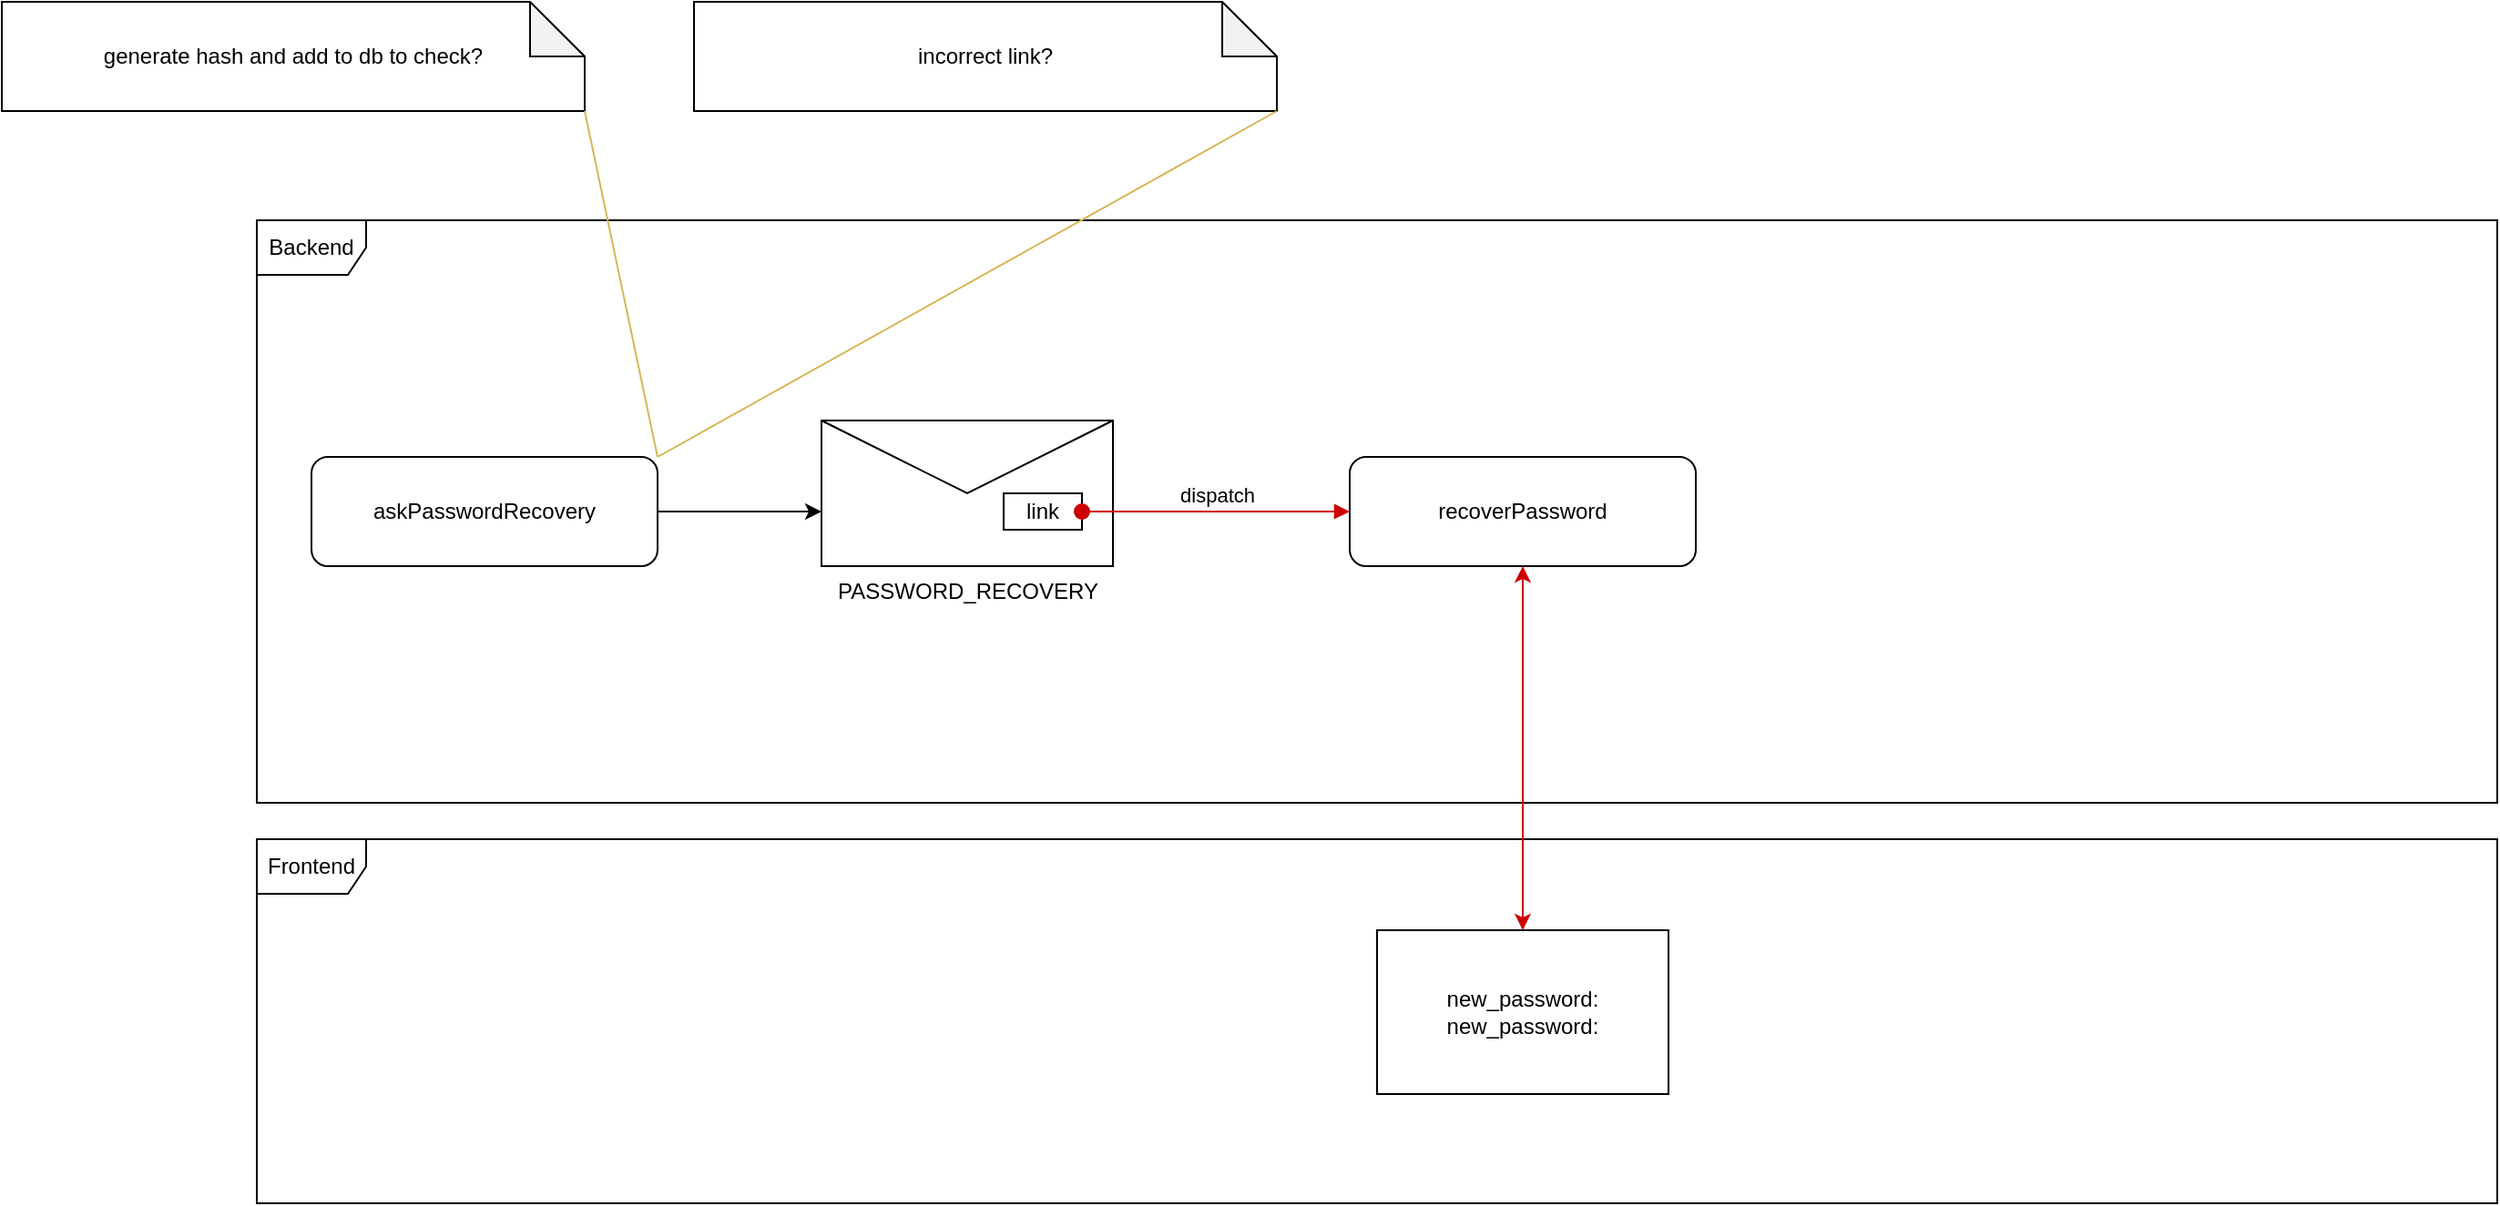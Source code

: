 <mxfile version="20.8.5" type="github">
  <diagram id="5QnRhUUN0Y40jTppPOHW" name="Страница 1">
    <mxGraphModel dx="2220" dy="729" grid="1" gridSize="10" guides="1" tooltips="1" connect="1" arrows="1" fold="1" page="1" pageScale="1" pageWidth="827" pageHeight="1169" math="0" shadow="0">
      <root>
        <mxCell id="0" />
        <mxCell id="1" parent="0" />
        <mxCell id="zkoDi4h2PqwihJVOjVi--6" value="Backend" style="shape=umlFrame;whiteSpace=wrap;html=1;" vertex="1" parent="1">
          <mxGeometry x="30" y="340" width="1230" height="320" as="geometry" />
        </mxCell>
        <mxCell id="zkoDi4h2PqwihJVOjVi--1" value="askPasswordRecovery" style="rounded=1;whiteSpace=wrap;html=1;" vertex="1" parent="1">
          <mxGeometry x="60" y="470" width="190" height="60" as="geometry" />
        </mxCell>
        <mxCell id="zkoDi4h2PqwihJVOjVi--2" value="recoverPassword" style="rounded=1;whiteSpace=wrap;html=1;" vertex="1" parent="1">
          <mxGeometry x="630" y="470" width="190" height="60" as="geometry" />
        </mxCell>
        <mxCell id="zkoDi4h2PqwihJVOjVi--4" value="PASSWORD_RECOVERY" style="shape=message;html=1;html=1;outlineConnect=0;labelPosition=center;verticalLabelPosition=bottom;align=center;verticalAlign=top;" vertex="1" parent="1">
          <mxGeometry x="340" y="450" width="160" height="80" as="geometry" />
        </mxCell>
        <mxCell id="zkoDi4h2PqwihJVOjVi--5" value="link" style="rounded=0;whiteSpace=wrap;html=1;" vertex="1" parent="1">
          <mxGeometry x="440" y="490" width="43" height="20" as="geometry" />
        </mxCell>
        <mxCell id="zkoDi4h2PqwihJVOjVi--7" value="dispatch" style="html=1;verticalAlign=bottom;startArrow=oval;startFill=1;endArrow=block;startSize=8;rounded=0;fillColor=#f8cecc;strokeColor=#CC0000;" edge="1" parent="1" source="zkoDi4h2PqwihJVOjVi--5" target="zkoDi4h2PqwihJVOjVi--2">
          <mxGeometry width="60" relative="1" as="geometry">
            <mxPoint x="540" y="520" as="sourcePoint" />
            <mxPoint x="600" y="520" as="targetPoint" />
          </mxGeometry>
        </mxCell>
        <mxCell id="zkoDi4h2PqwihJVOjVi--8" value="" style="endArrow=classic;html=1;rounded=0;exitX=1;exitY=0.5;exitDx=0;exitDy=0;" edge="1" parent="1" source="zkoDi4h2PqwihJVOjVi--1">
          <mxGeometry width="50" height="50" relative="1" as="geometry">
            <mxPoint x="370" y="500" as="sourcePoint" />
            <mxPoint x="340" y="500" as="targetPoint" />
          </mxGeometry>
        </mxCell>
        <mxCell id="zkoDi4h2PqwihJVOjVi--9" value="Frontend" style="shape=umlFrame;whiteSpace=wrap;html=1;" vertex="1" parent="1">
          <mxGeometry x="30" y="680" width="1230" height="200" as="geometry" />
        </mxCell>
        <mxCell id="zkoDi4h2PqwihJVOjVi--11" value="generate hash and add to db to check?" style="shape=note;whiteSpace=wrap;html=1;backgroundOutline=1;darkOpacity=0.05;" vertex="1" parent="1">
          <mxGeometry x="-110" y="220" width="320" height="60" as="geometry" />
        </mxCell>
        <mxCell id="zkoDi4h2PqwihJVOjVi--12" value="" style="endArrow=none;html=1;rounded=0;fillColor=#fff2cc;strokeColor=#d6b656;exitX=1;exitY=1;exitDx=0;exitDy=0;exitPerimeter=0;" edge="1" parent="1" source="zkoDi4h2PqwihJVOjVi--11">
          <mxGeometry width="50" height="50" relative="1" as="geometry">
            <mxPoint x="250" y="580" as="sourcePoint" />
            <mxPoint x="250" y="470" as="targetPoint" />
          </mxGeometry>
        </mxCell>
        <mxCell id="zkoDi4h2PqwihJVOjVi--13" value="new_password:&lt;br&gt;new_password:" style="rounded=0;whiteSpace=wrap;html=1;" vertex="1" parent="1">
          <mxGeometry x="645" y="730" width="160" height="90" as="geometry" />
        </mxCell>
        <mxCell id="zkoDi4h2PqwihJVOjVi--14" value="incorrect link?" style="shape=note;whiteSpace=wrap;html=1;backgroundOutline=1;darkOpacity=0.05;" vertex="1" parent="1">
          <mxGeometry x="270" y="220" width="320" height="60" as="geometry" />
        </mxCell>
        <mxCell id="zkoDi4h2PqwihJVOjVi--15" value="" style="endArrow=none;html=1;rounded=0;fillColor=#fff2cc;strokeColor=#d6b656;exitX=1;exitY=1;exitDx=0;exitDy=0;exitPerimeter=0;entryX=1;entryY=0;entryDx=0;entryDy=0;" edge="1" parent="1" source="zkoDi4h2PqwihJVOjVi--14" target="zkoDi4h2PqwihJVOjVi--1">
          <mxGeometry width="50" height="50" relative="1" as="geometry">
            <mxPoint x="220" y="290" as="sourcePoint" />
            <mxPoint x="250" y="480" as="targetPoint" />
          </mxGeometry>
        </mxCell>
        <mxCell id="zkoDi4h2PqwihJVOjVi--16" value="" style="endArrow=classic;startArrow=classic;html=1;rounded=0;strokeColor=#CC0000;entryX=0.5;entryY=1;entryDx=0;entryDy=0;" edge="1" parent="1" source="zkoDi4h2PqwihJVOjVi--13" target="zkoDi4h2PqwihJVOjVi--2">
          <mxGeometry width="50" height="50" relative="1" as="geometry">
            <mxPoint x="530" y="590" as="sourcePoint" />
            <mxPoint x="580" y="540" as="targetPoint" />
          </mxGeometry>
        </mxCell>
      </root>
    </mxGraphModel>
  </diagram>
</mxfile>
